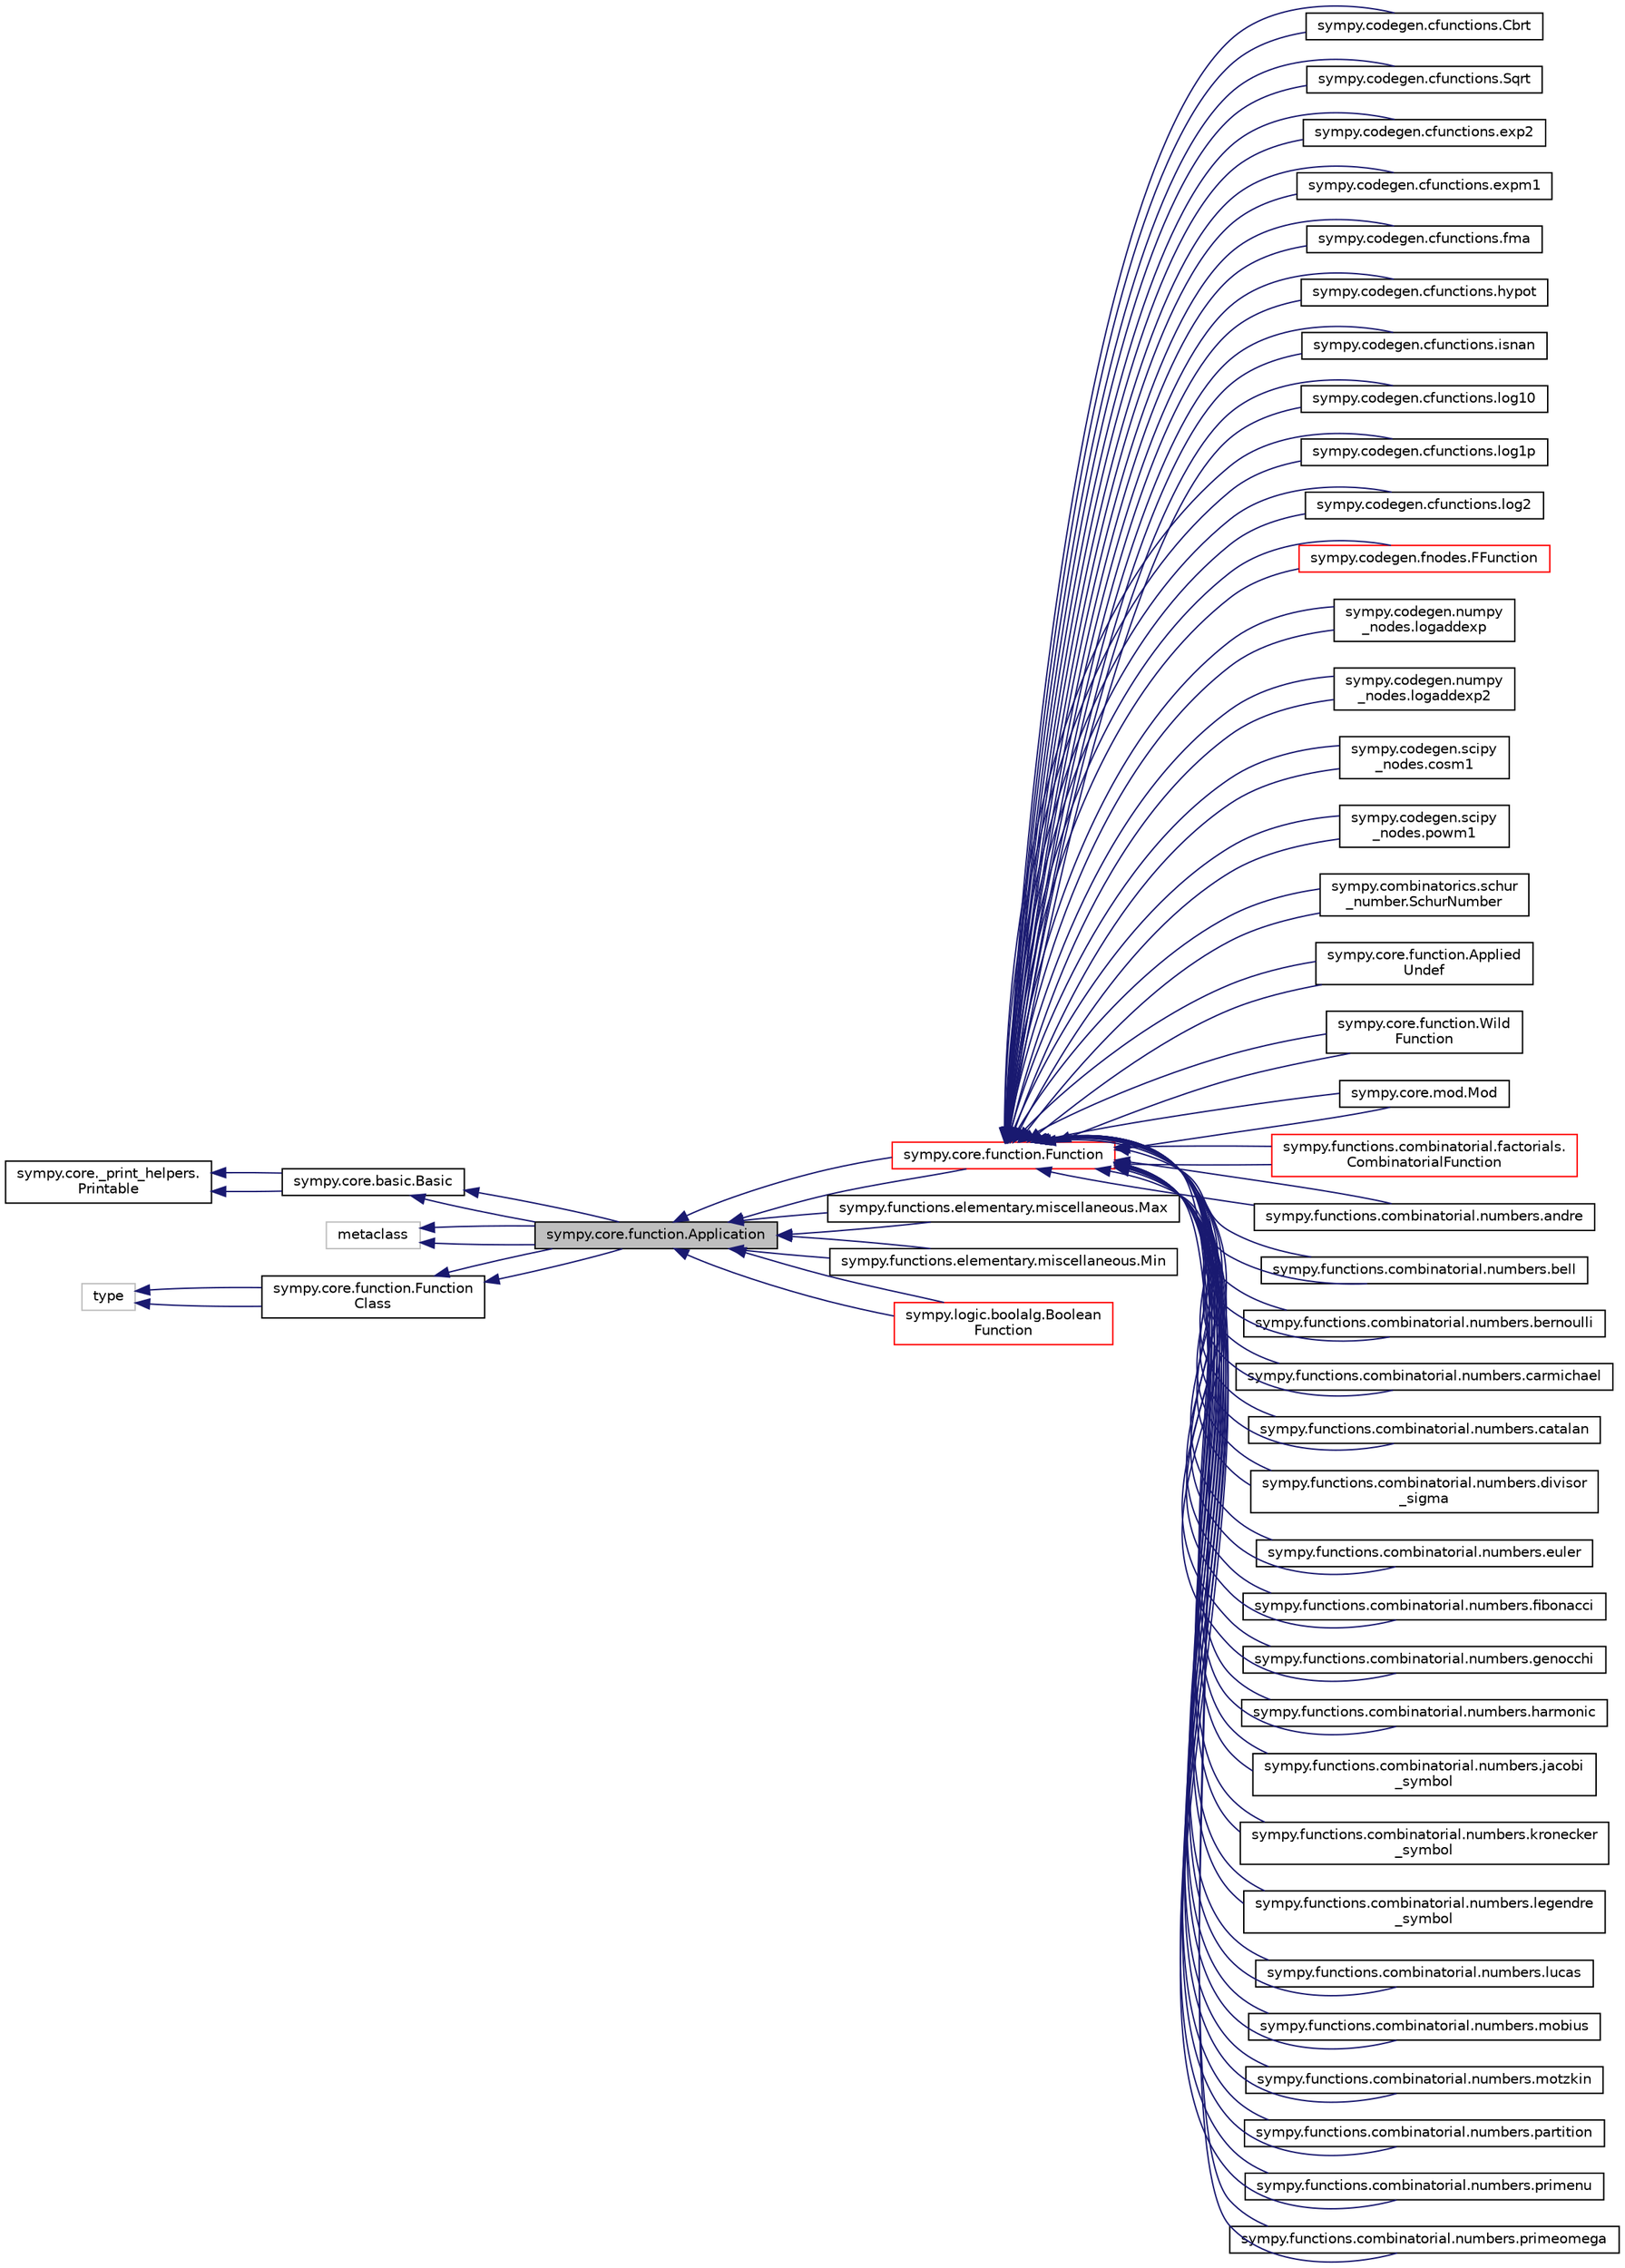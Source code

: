 digraph "sympy.core.function.Application"
{
 // LATEX_PDF_SIZE
  edge [fontname="Helvetica",fontsize="10",labelfontname="Helvetica",labelfontsize="10"];
  node [fontname="Helvetica",fontsize="10",shape=record];
  rankdir="LR";
  Node1 [label="sympy.core.function.Application",height=0.2,width=0.4,color="black", fillcolor="grey75", style="filled", fontcolor="black",tooltip=" "];
  Node2 -> Node1 [dir="back",color="midnightblue",fontsize="10",style="solid",fontname="Helvetica"];
  Node2 [label="sympy.core.basic.Basic",height=0.2,width=0.4,color="black", fillcolor="white", style="filled",URL="$classsympy_1_1core_1_1basic_1_1Basic.html",tooltip=" "];
  Node3 -> Node2 [dir="back",color="midnightblue",fontsize="10",style="solid",fontname="Helvetica"];
  Node3 [label="sympy.core._print_helpers.\lPrintable",height=0.2,width=0.4,color="black", fillcolor="white", style="filled",URL="$classsympy_1_1core_1_1__print__helpers_1_1Printable.html",tooltip=" "];
  Node3 -> Node2 [dir="back",color="midnightblue",fontsize="10",style="solid",fontname="Helvetica"];
  Node4 -> Node1 [dir="back",color="midnightblue",fontsize="10",style="solid",fontname="Helvetica"];
  Node4 [label="metaclass",height=0.2,width=0.4,color="grey75", fillcolor="white", style="filled",tooltip=" "];
  Node5 -> Node1 [dir="back",color="midnightblue",fontsize="10",style="solid",fontname="Helvetica"];
  Node5 [label="sympy.core.function.Function\lClass",height=0.2,width=0.4,color="black", fillcolor="white", style="filled",URL="$classsympy_1_1core_1_1function_1_1FunctionClass.html",tooltip=" "];
  Node6 -> Node5 [dir="back",color="midnightblue",fontsize="10",style="solid",fontname="Helvetica"];
  Node6 [label="type",height=0.2,width=0.4,color="grey75", fillcolor="white", style="filled",tooltip=" "];
  Node6 -> Node5 [dir="back",color="midnightblue",fontsize="10",style="solid",fontname="Helvetica"];
  Node2 -> Node1 [dir="back",color="midnightblue",fontsize="10",style="solid",fontname="Helvetica"];
  Node4 -> Node1 [dir="back",color="midnightblue",fontsize="10",style="solid",fontname="Helvetica"];
  Node5 -> Node1 [dir="back",color="midnightblue",fontsize="10",style="solid",fontname="Helvetica"];
  Node1 -> Node7 [dir="back",color="midnightblue",fontsize="10",style="solid",fontname="Helvetica"];
  Node7 [label="sympy.core.function.Function",height=0.2,width=0.4,color="red", fillcolor="white", style="filled",URL="$classsympy_1_1core_1_1function_1_1Function.html",tooltip=" "];
  Node7 -> Node8 [dir="back",color="midnightblue",fontsize="10",style="solid",fontname="Helvetica"];
  Node8 [label="sympy.codegen.cfunctions.Cbrt",height=0.2,width=0.4,color="black", fillcolor="white", style="filled",URL="$classsympy_1_1codegen_1_1cfunctions_1_1Cbrt.html",tooltip=" "];
  Node7 -> Node8 [dir="back",color="midnightblue",fontsize="10",style="solid",fontname="Helvetica"];
  Node7 -> Node9 [dir="back",color="midnightblue",fontsize="10",style="solid",fontname="Helvetica"];
  Node9 [label="sympy.codegen.cfunctions.Sqrt",height=0.2,width=0.4,color="black", fillcolor="white", style="filled",URL="$classsympy_1_1codegen_1_1cfunctions_1_1Sqrt.html",tooltip=" "];
  Node7 -> Node9 [dir="back",color="midnightblue",fontsize="10",style="solid",fontname="Helvetica"];
  Node7 -> Node10 [dir="back",color="midnightblue",fontsize="10",style="solid",fontname="Helvetica"];
  Node10 [label="sympy.codegen.cfunctions.exp2",height=0.2,width=0.4,color="black", fillcolor="white", style="filled",URL="$classsympy_1_1codegen_1_1cfunctions_1_1exp2.html",tooltip=" "];
  Node7 -> Node10 [dir="back",color="midnightblue",fontsize="10",style="solid",fontname="Helvetica"];
  Node7 -> Node11 [dir="back",color="midnightblue",fontsize="10",style="solid",fontname="Helvetica"];
  Node11 [label="sympy.codegen.cfunctions.expm1",height=0.2,width=0.4,color="black", fillcolor="white", style="filled",URL="$classsympy_1_1codegen_1_1cfunctions_1_1expm1.html",tooltip=" "];
  Node7 -> Node11 [dir="back",color="midnightblue",fontsize="10",style="solid",fontname="Helvetica"];
  Node7 -> Node12 [dir="back",color="midnightblue",fontsize="10",style="solid",fontname="Helvetica"];
  Node12 [label="sympy.codegen.cfunctions.fma",height=0.2,width=0.4,color="black", fillcolor="white", style="filled",URL="$classsympy_1_1codegen_1_1cfunctions_1_1fma.html",tooltip=" "];
  Node7 -> Node12 [dir="back",color="midnightblue",fontsize="10",style="solid",fontname="Helvetica"];
  Node7 -> Node13 [dir="back",color="midnightblue",fontsize="10",style="solid",fontname="Helvetica"];
  Node13 [label="sympy.codegen.cfunctions.hypot",height=0.2,width=0.4,color="black", fillcolor="white", style="filled",URL="$classsympy_1_1codegen_1_1cfunctions_1_1hypot.html",tooltip=" "];
  Node7 -> Node13 [dir="back",color="midnightblue",fontsize="10",style="solid",fontname="Helvetica"];
  Node7 -> Node14 [dir="back",color="midnightblue",fontsize="10",style="solid",fontname="Helvetica"];
  Node14 [label="sympy.codegen.cfunctions.isnan",height=0.2,width=0.4,color="black", fillcolor="white", style="filled",URL="$classsympy_1_1codegen_1_1cfunctions_1_1isnan.html",tooltip=" "];
  Node7 -> Node14 [dir="back",color="midnightblue",fontsize="10",style="solid",fontname="Helvetica"];
  Node7 -> Node15 [dir="back",color="midnightblue",fontsize="10",style="solid",fontname="Helvetica"];
  Node15 [label="sympy.codegen.cfunctions.log10",height=0.2,width=0.4,color="black", fillcolor="white", style="filled",URL="$classsympy_1_1codegen_1_1cfunctions_1_1log10.html",tooltip=" "];
  Node7 -> Node15 [dir="back",color="midnightblue",fontsize="10",style="solid",fontname="Helvetica"];
  Node7 -> Node16 [dir="back",color="midnightblue",fontsize="10",style="solid",fontname="Helvetica"];
  Node16 [label="sympy.codegen.cfunctions.log1p",height=0.2,width=0.4,color="black", fillcolor="white", style="filled",URL="$classsympy_1_1codegen_1_1cfunctions_1_1log1p.html",tooltip=" "];
  Node7 -> Node16 [dir="back",color="midnightblue",fontsize="10",style="solid",fontname="Helvetica"];
  Node7 -> Node17 [dir="back",color="midnightblue",fontsize="10",style="solid",fontname="Helvetica"];
  Node17 [label="sympy.codegen.cfunctions.log2",height=0.2,width=0.4,color="black", fillcolor="white", style="filled",URL="$classsympy_1_1codegen_1_1cfunctions_1_1log2.html",tooltip=" "];
  Node7 -> Node17 [dir="back",color="midnightblue",fontsize="10",style="solid",fontname="Helvetica"];
  Node7 -> Node18 [dir="back",color="midnightblue",fontsize="10",style="solid",fontname="Helvetica"];
  Node18 [label="sympy.codegen.fnodes.FFunction",height=0.2,width=0.4,color="red", fillcolor="white", style="filled",URL="$classsympy_1_1codegen_1_1fnodes_1_1FFunction.html",tooltip=" "];
  Node7 -> Node18 [dir="back",color="midnightblue",fontsize="10",style="solid",fontname="Helvetica"];
  Node7 -> Node25 [dir="back",color="midnightblue",fontsize="10",style="solid",fontname="Helvetica"];
  Node25 [label="sympy.codegen.numpy\l_nodes.logaddexp",height=0.2,width=0.4,color="black", fillcolor="white", style="filled",URL="$classsympy_1_1codegen_1_1numpy__nodes_1_1logaddexp.html",tooltip=" "];
  Node7 -> Node25 [dir="back",color="midnightblue",fontsize="10",style="solid",fontname="Helvetica"];
  Node7 -> Node26 [dir="back",color="midnightblue",fontsize="10",style="solid",fontname="Helvetica"];
  Node26 [label="sympy.codegen.numpy\l_nodes.logaddexp2",height=0.2,width=0.4,color="black", fillcolor="white", style="filled",URL="$classsympy_1_1codegen_1_1numpy__nodes_1_1logaddexp2.html",tooltip=" "];
  Node7 -> Node26 [dir="back",color="midnightblue",fontsize="10",style="solid",fontname="Helvetica"];
  Node7 -> Node27 [dir="back",color="midnightblue",fontsize="10",style="solid",fontname="Helvetica"];
  Node27 [label="sympy.codegen.scipy\l_nodes.cosm1",height=0.2,width=0.4,color="black", fillcolor="white", style="filled",URL="$classsympy_1_1codegen_1_1scipy__nodes_1_1cosm1.html",tooltip=" "];
  Node7 -> Node27 [dir="back",color="midnightblue",fontsize="10",style="solid",fontname="Helvetica"];
  Node7 -> Node28 [dir="back",color="midnightblue",fontsize="10",style="solid",fontname="Helvetica"];
  Node28 [label="sympy.codegen.scipy\l_nodes.powm1",height=0.2,width=0.4,color="black", fillcolor="white", style="filled",URL="$classsympy_1_1codegen_1_1scipy__nodes_1_1powm1.html",tooltip=" "];
  Node7 -> Node28 [dir="back",color="midnightblue",fontsize="10",style="solid",fontname="Helvetica"];
  Node7 -> Node29 [dir="back",color="midnightblue",fontsize="10",style="solid",fontname="Helvetica"];
  Node29 [label="sympy.combinatorics.schur\l_number.SchurNumber",height=0.2,width=0.4,color="black", fillcolor="white", style="filled",URL="$classsympy_1_1combinatorics_1_1schur__number_1_1SchurNumber.html",tooltip=" "];
  Node7 -> Node29 [dir="back",color="midnightblue",fontsize="10",style="solid",fontname="Helvetica"];
  Node7 -> Node30 [dir="back",color="midnightblue",fontsize="10",style="solid",fontname="Helvetica"];
  Node30 [label="sympy.core.function.Applied\lUndef",height=0.2,width=0.4,color="black", fillcolor="white", style="filled",URL="$classsympy_1_1core_1_1function_1_1AppliedUndef.html",tooltip=" "];
  Node7 -> Node30 [dir="back",color="midnightblue",fontsize="10",style="solid",fontname="Helvetica"];
  Node7 -> Node31 [dir="back",color="midnightblue",fontsize="10",style="solid",fontname="Helvetica"];
  Node31 [label="sympy.core.function.Wild\lFunction",height=0.2,width=0.4,color="black", fillcolor="white", style="filled",URL="$classsympy_1_1core_1_1function_1_1WildFunction.html",tooltip=" "];
  Node7 -> Node31 [dir="back",color="midnightblue",fontsize="10",style="solid",fontname="Helvetica"];
  Node7 -> Node32 [dir="back",color="midnightblue",fontsize="10",style="solid",fontname="Helvetica"];
  Node32 [label="sympy.core.mod.Mod",height=0.2,width=0.4,color="black", fillcolor="white", style="filled",URL="$classsympy_1_1core_1_1mod_1_1Mod.html",tooltip=" "];
  Node7 -> Node32 [dir="back",color="midnightblue",fontsize="10",style="solid",fontname="Helvetica"];
  Node7 -> Node33 [dir="back",color="midnightblue",fontsize="10",style="solid",fontname="Helvetica"];
  Node33 [label="sympy.functions.combinatorial.factorials.\lCombinatorialFunction",height=0.2,width=0.4,color="red", fillcolor="white", style="filled",URL="$classsympy_1_1functions_1_1combinatorial_1_1factorials_1_1CombinatorialFunction.html",tooltip=" "];
  Node7 -> Node33 [dir="back",color="midnightblue",fontsize="10",style="solid",fontname="Helvetica"];
  Node7 -> Node41 [dir="back",color="midnightblue",fontsize="10",style="solid",fontname="Helvetica"];
  Node41 [label="sympy.functions.combinatorial.numbers.andre",height=0.2,width=0.4,color="black", fillcolor="white", style="filled",URL="$classsympy_1_1functions_1_1combinatorial_1_1numbers_1_1andre.html",tooltip=" "];
  Node7 -> Node41 [dir="back",color="midnightblue",fontsize="10",style="solid",fontname="Helvetica"];
  Node7 -> Node42 [dir="back",color="midnightblue",fontsize="10",style="solid",fontname="Helvetica"];
  Node42 [label="sympy.functions.combinatorial.numbers.bell",height=0.2,width=0.4,color="black", fillcolor="white", style="filled",URL="$classsympy_1_1functions_1_1combinatorial_1_1numbers_1_1bell.html",tooltip=" "];
  Node7 -> Node42 [dir="back",color="midnightblue",fontsize="10",style="solid",fontname="Helvetica"];
  Node7 -> Node43 [dir="back",color="midnightblue",fontsize="10",style="solid",fontname="Helvetica"];
  Node43 [label="sympy.functions.combinatorial.numbers.bernoulli",height=0.2,width=0.4,color="black", fillcolor="white", style="filled",URL="$classsympy_1_1functions_1_1combinatorial_1_1numbers_1_1bernoulli.html",tooltip=" "];
  Node7 -> Node43 [dir="back",color="midnightblue",fontsize="10",style="solid",fontname="Helvetica"];
  Node7 -> Node44 [dir="back",color="midnightblue",fontsize="10",style="solid",fontname="Helvetica"];
  Node44 [label="sympy.functions.combinatorial.numbers.carmichael",height=0.2,width=0.4,color="black", fillcolor="white", style="filled",URL="$classsympy_1_1functions_1_1combinatorial_1_1numbers_1_1carmichael.html",tooltip=" "];
  Node7 -> Node44 [dir="back",color="midnightblue",fontsize="10",style="solid",fontname="Helvetica"];
  Node7 -> Node45 [dir="back",color="midnightblue",fontsize="10",style="solid",fontname="Helvetica"];
  Node45 [label="sympy.functions.combinatorial.numbers.catalan",height=0.2,width=0.4,color="black", fillcolor="white", style="filled",URL="$classsympy_1_1functions_1_1combinatorial_1_1numbers_1_1catalan.html",tooltip=" "];
  Node7 -> Node45 [dir="back",color="midnightblue",fontsize="10",style="solid",fontname="Helvetica"];
  Node7 -> Node46 [dir="back",color="midnightblue",fontsize="10",style="solid",fontname="Helvetica"];
  Node46 [label="sympy.functions.combinatorial.numbers.divisor\l_sigma",height=0.2,width=0.4,color="black", fillcolor="white", style="filled",URL="$classsympy_1_1functions_1_1combinatorial_1_1numbers_1_1divisor__sigma.html",tooltip=" "];
  Node7 -> Node46 [dir="back",color="midnightblue",fontsize="10",style="solid",fontname="Helvetica"];
  Node7 -> Node47 [dir="back",color="midnightblue",fontsize="10",style="solid",fontname="Helvetica"];
  Node47 [label="sympy.functions.combinatorial.numbers.euler",height=0.2,width=0.4,color="black", fillcolor="white", style="filled",URL="$classsympy_1_1functions_1_1combinatorial_1_1numbers_1_1euler.html",tooltip=" "];
  Node7 -> Node47 [dir="back",color="midnightblue",fontsize="10",style="solid",fontname="Helvetica"];
  Node7 -> Node48 [dir="back",color="midnightblue",fontsize="10",style="solid",fontname="Helvetica"];
  Node48 [label="sympy.functions.combinatorial.numbers.fibonacci",height=0.2,width=0.4,color="black", fillcolor="white", style="filled",URL="$classsympy_1_1functions_1_1combinatorial_1_1numbers_1_1fibonacci.html",tooltip=" "];
  Node7 -> Node48 [dir="back",color="midnightblue",fontsize="10",style="solid",fontname="Helvetica"];
  Node7 -> Node49 [dir="back",color="midnightblue",fontsize="10",style="solid",fontname="Helvetica"];
  Node49 [label="sympy.functions.combinatorial.numbers.genocchi",height=0.2,width=0.4,color="black", fillcolor="white", style="filled",URL="$classsympy_1_1functions_1_1combinatorial_1_1numbers_1_1genocchi.html",tooltip=" "];
  Node7 -> Node49 [dir="back",color="midnightblue",fontsize="10",style="solid",fontname="Helvetica"];
  Node7 -> Node50 [dir="back",color="midnightblue",fontsize="10",style="solid",fontname="Helvetica"];
  Node50 [label="sympy.functions.combinatorial.numbers.harmonic",height=0.2,width=0.4,color="black", fillcolor="white", style="filled",URL="$classsympy_1_1functions_1_1combinatorial_1_1numbers_1_1harmonic.html",tooltip=" "];
  Node7 -> Node50 [dir="back",color="midnightblue",fontsize="10",style="solid",fontname="Helvetica"];
  Node7 -> Node51 [dir="back",color="midnightblue",fontsize="10",style="solid",fontname="Helvetica"];
  Node51 [label="sympy.functions.combinatorial.numbers.jacobi\l_symbol",height=0.2,width=0.4,color="black", fillcolor="white", style="filled",URL="$classsympy_1_1functions_1_1combinatorial_1_1numbers_1_1jacobi__symbol.html",tooltip=" "];
  Node7 -> Node51 [dir="back",color="midnightblue",fontsize="10",style="solid",fontname="Helvetica"];
  Node7 -> Node52 [dir="back",color="midnightblue",fontsize="10",style="solid",fontname="Helvetica"];
  Node52 [label="sympy.functions.combinatorial.numbers.kronecker\l_symbol",height=0.2,width=0.4,color="black", fillcolor="white", style="filled",URL="$classsympy_1_1functions_1_1combinatorial_1_1numbers_1_1kronecker__symbol.html",tooltip=" "];
  Node7 -> Node52 [dir="back",color="midnightblue",fontsize="10",style="solid",fontname="Helvetica"];
  Node7 -> Node53 [dir="back",color="midnightblue",fontsize="10",style="solid",fontname="Helvetica"];
  Node53 [label="sympy.functions.combinatorial.numbers.legendre\l_symbol",height=0.2,width=0.4,color="black", fillcolor="white", style="filled",URL="$classsympy_1_1functions_1_1combinatorial_1_1numbers_1_1legendre__symbol.html",tooltip=" "];
  Node7 -> Node53 [dir="back",color="midnightblue",fontsize="10",style="solid",fontname="Helvetica"];
  Node7 -> Node54 [dir="back",color="midnightblue",fontsize="10",style="solid",fontname="Helvetica"];
  Node54 [label="sympy.functions.combinatorial.numbers.lucas",height=0.2,width=0.4,color="black", fillcolor="white", style="filled",URL="$classsympy_1_1functions_1_1combinatorial_1_1numbers_1_1lucas.html",tooltip=" "];
  Node7 -> Node54 [dir="back",color="midnightblue",fontsize="10",style="solid",fontname="Helvetica"];
  Node7 -> Node55 [dir="back",color="midnightblue",fontsize="10",style="solid",fontname="Helvetica"];
  Node55 [label="sympy.functions.combinatorial.numbers.mobius",height=0.2,width=0.4,color="black", fillcolor="white", style="filled",URL="$classsympy_1_1functions_1_1combinatorial_1_1numbers_1_1mobius.html",tooltip=" "];
  Node7 -> Node55 [dir="back",color="midnightblue",fontsize="10",style="solid",fontname="Helvetica"];
  Node7 -> Node56 [dir="back",color="midnightblue",fontsize="10",style="solid",fontname="Helvetica"];
  Node56 [label="sympy.functions.combinatorial.numbers.motzkin",height=0.2,width=0.4,color="black", fillcolor="white", style="filled",URL="$classsympy_1_1functions_1_1combinatorial_1_1numbers_1_1motzkin.html",tooltip=" "];
  Node7 -> Node56 [dir="back",color="midnightblue",fontsize="10",style="solid",fontname="Helvetica"];
  Node7 -> Node57 [dir="back",color="midnightblue",fontsize="10",style="solid",fontname="Helvetica"];
  Node57 [label="sympy.functions.combinatorial.numbers.partition",height=0.2,width=0.4,color="black", fillcolor="white", style="filled",URL="$classsympy_1_1functions_1_1combinatorial_1_1numbers_1_1partition.html",tooltip=" "];
  Node7 -> Node57 [dir="back",color="midnightblue",fontsize="10",style="solid",fontname="Helvetica"];
  Node7 -> Node58 [dir="back",color="midnightblue",fontsize="10",style="solid",fontname="Helvetica"];
  Node58 [label="sympy.functions.combinatorial.numbers.primenu",height=0.2,width=0.4,color="black", fillcolor="white", style="filled",URL="$classsympy_1_1functions_1_1combinatorial_1_1numbers_1_1primenu.html",tooltip=" "];
  Node7 -> Node58 [dir="back",color="midnightblue",fontsize="10",style="solid",fontname="Helvetica"];
  Node7 -> Node59 [dir="back",color="midnightblue",fontsize="10",style="solid",fontname="Helvetica"];
  Node59 [label="sympy.functions.combinatorial.numbers.primeomega",height=0.2,width=0.4,color="black", fillcolor="white", style="filled",URL="$classsympy_1_1functions_1_1combinatorial_1_1numbers_1_1primeomega.html",tooltip=" "];
  Node7 -> Node59 [dir="back",color="midnightblue",fontsize="10",style="solid",fontname="Helvetica"];
  Node1 -> Node7 [dir="back",color="midnightblue",fontsize="10",style="solid",fontname="Helvetica"];
  Node1 -> Node251 [dir="back",color="midnightblue",fontsize="10",style="solid",fontname="Helvetica"];
  Node251 [label="sympy.functions.elementary.miscellaneous.Max",height=0.2,width=0.4,color="black", fillcolor="white", style="filled",URL="$classsympy_1_1functions_1_1elementary_1_1miscellaneous_1_1Max.html",tooltip=" "];
  Node1 -> Node251 [dir="back",color="midnightblue",fontsize="10",style="solid",fontname="Helvetica"];
  Node1 -> Node252 [dir="back",color="midnightblue",fontsize="10",style="solid",fontname="Helvetica"];
  Node252 [label="sympy.functions.elementary.miscellaneous.Min",height=0.2,width=0.4,color="black", fillcolor="white", style="filled",URL="$classsympy_1_1functions_1_1elementary_1_1miscellaneous_1_1Min.html",tooltip=" "];
  Node1 -> Node252 [dir="back",color="midnightblue",fontsize="10",style="solid",fontname="Helvetica"];
  Node1 -> Node253 [dir="back",color="midnightblue",fontsize="10",style="solid",fontname="Helvetica"];
  Node253 [label="sympy.logic.boolalg.Boolean\lFunction",height=0.2,width=0.4,color="red", fillcolor="white", style="filled",URL="$classsympy_1_1logic_1_1boolalg_1_1BooleanFunction.html",tooltip=" "];
  Node1 -> Node253 [dir="back",color="midnightblue",fontsize="10",style="solid",fontname="Helvetica"];
}

